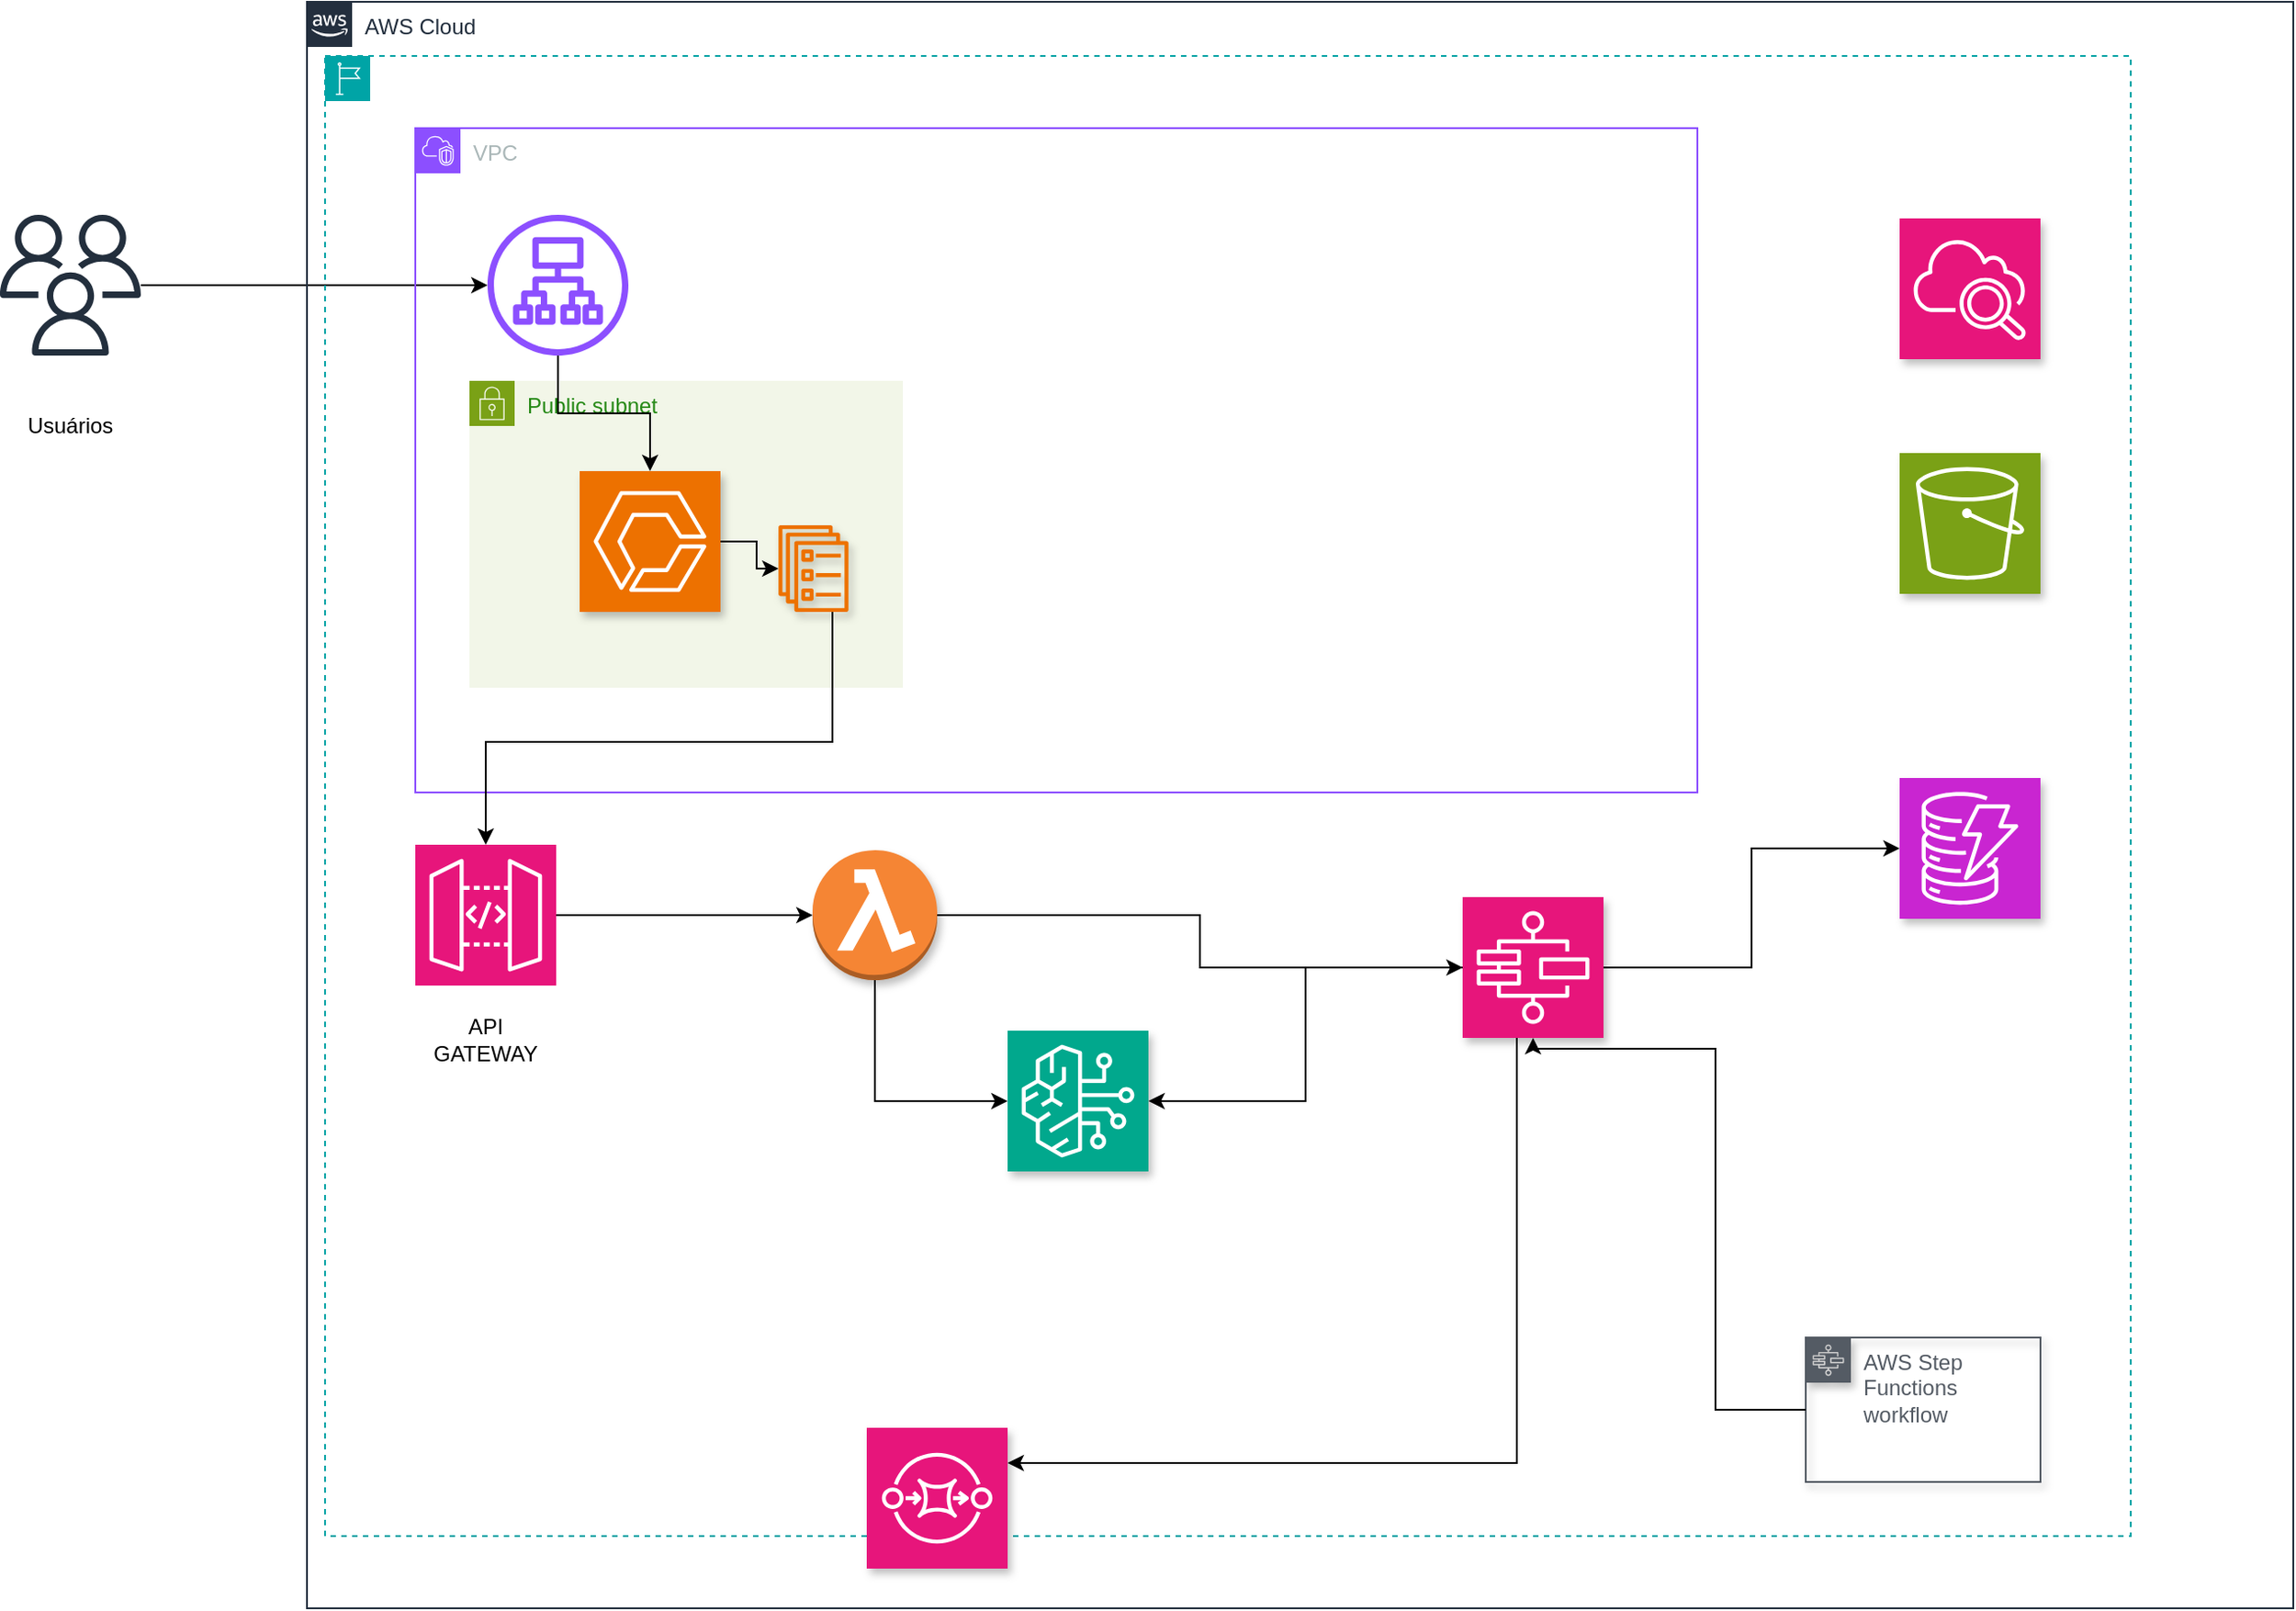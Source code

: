 <mxfile version="26.2.2">
  <diagram name="Página-1" id="IgfvYxSUIOdAzZY1KqZh">
    <mxGraphModel dx="2132" dy="780" grid="1" gridSize="10" guides="1" tooltips="1" connect="1" arrows="1" fold="1" page="1" pageScale="1" pageWidth="827" pageHeight="1169" math="0" shadow="0">
      <root>
        <mxCell id="0" />
        <mxCell id="1" parent="0" />
        <mxCell id="hwh6EzQ2Ev00sZeAhjEP-6" style="edgeStyle=orthogonalEdgeStyle;rounded=0;orthogonalLoop=1;jettySize=auto;html=1;" parent="1" source="hwh6EzQ2Ev00sZeAhjEP-2" target="hwh6EzQ2Ev00sZeAhjEP-5" edge="1">
          <mxGeometry relative="1" as="geometry" />
        </mxCell>
        <mxCell id="hwh6EzQ2Ev00sZeAhjEP-2" value="" style="sketch=0;outlineConnect=0;fontColor=#232F3E;gradientColor=none;fillColor=#232F3D;strokeColor=none;dashed=0;verticalLabelPosition=bottom;verticalAlign=top;align=center;html=1;fontSize=12;fontStyle=0;aspect=fixed;pointerEvents=1;shape=mxgraph.aws4.users;" parent="1" vertex="1">
          <mxGeometry x="-510" y="168" width="78" height="78" as="geometry" />
        </mxCell>
        <mxCell id="X31YN8_nPQc1_KrbUR9K-1" value="AWS Cloud" style="points=[[0,0],[0.25,0],[0.5,0],[0.75,0],[1,0],[1,0.25],[1,0.5],[1,0.75],[1,1],[0.75,1],[0.5,1],[0.25,1],[0,1],[0,0.75],[0,0.5],[0,0.25]];outlineConnect=0;gradientColor=none;html=1;whiteSpace=wrap;fontSize=12;fontStyle=0;container=1;pointerEvents=0;collapsible=0;recursiveResize=0;shape=mxgraph.aws4.group;grIcon=mxgraph.aws4.group_aws_cloud_alt;strokeColor=#232F3E;fillColor=none;verticalAlign=top;align=left;spacingLeft=30;fontColor=#232F3E;dashed=0;" parent="1" vertex="1">
          <mxGeometry x="-340" y="50" width="1100" height="890" as="geometry" />
        </mxCell>
        <mxCell id="X31YN8_nPQc1_KrbUR9K-2" value="" style="points=[[0,0],[0.25,0],[0.5,0],[0.75,0],[1,0],[1,0.25],[1,0.5],[1,0.75],[1,1],[0.75,1],[0.5,1],[0.25,1],[0,1],[0,0.75],[0,0.5],[0,0.25]];outlineConnect=0;gradientColor=none;html=1;whiteSpace=wrap;fontSize=12;fontStyle=0;container=1;pointerEvents=0;collapsible=0;recursiveResize=0;shape=mxgraph.aws4.group;grIcon=mxgraph.aws4.group_region;strokeColor=#00A4A6;fillColor=none;verticalAlign=top;align=left;spacingLeft=30;fontColor=#147EBA;dashed=1;shadow=0;" parent="X31YN8_nPQc1_KrbUR9K-1" vertex="1">
          <mxGeometry x="10" y="30" width="1000" height="820" as="geometry" />
        </mxCell>
        <mxCell id="hwh6EzQ2Ev00sZeAhjEP-1" value="VPC" style="points=[[0,0],[0.25,0],[0.5,0],[0.75,0],[1,0],[1,0.25],[1,0.5],[1,0.75],[1,1],[0.75,1],[0.5,1],[0.25,1],[0,1],[0,0.75],[0,0.5],[0,0.25]];outlineConnect=0;gradientColor=none;html=1;whiteSpace=wrap;fontSize=12;fontStyle=0;container=1;pointerEvents=0;collapsible=0;recursiveResize=0;shape=mxgraph.aws4.group;grIcon=mxgraph.aws4.group_vpc2;strokeColor=#8C4FFF;fillColor=none;verticalAlign=top;align=left;spacingLeft=30;fontColor=#AAB7B8;dashed=0;" parent="X31YN8_nPQc1_KrbUR9K-2" vertex="1">
          <mxGeometry x="50" y="40" width="710" height="368" as="geometry" />
        </mxCell>
        <mxCell id="hwh6EzQ2Ev00sZeAhjEP-5" value="" style="sketch=0;outlineConnect=0;fontColor=#232F3E;gradientColor=none;fillColor=#8C4FFF;strokeColor=none;dashed=0;verticalLabelPosition=bottom;verticalAlign=top;align=center;html=1;fontSize=12;fontStyle=0;aspect=fixed;pointerEvents=1;shape=mxgraph.aws4.application_load_balancer;" parent="hwh6EzQ2Ev00sZeAhjEP-1" vertex="1">
          <mxGeometry x="40" y="48" width="78" height="78" as="geometry" />
        </mxCell>
        <mxCell id="hwh6EzQ2Ev00sZeAhjEP-7" value="Public subnet" style="points=[[0,0],[0.25,0],[0.5,0],[0.75,0],[1,0],[1,0.25],[1,0.5],[1,0.75],[1,1],[0.75,1],[0.5,1],[0.25,1],[0,1],[0,0.75],[0,0.5],[0,0.25]];outlineConnect=0;gradientColor=none;html=1;whiteSpace=wrap;fontSize=12;fontStyle=0;container=1;pointerEvents=0;collapsible=0;recursiveResize=0;shape=mxgraph.aws4.group;grIcon=mxgraph.aws4.group_security_group;grStroke=0;strokeColor=#7AA116;fillColor=#F2F6E8;verticalAlign=top;align=left;spacingLeft=30;fontColor=#248814;dashed=0;" parent="hwh6EzQ2Ev00sZeAhjEP-1" vertex="1">
          <mxGeometry x="30" y="140" width="240" height="170" as="geometry" />
        </mxCell>
        <mxCell id="hwh6EzQ2Ev00sZeAhjEP-44" style="edgeStyle=orthogonalEdgeStyle;rounded=0;orthogonalLoop=1;jettySize=auto;html=1;fontFamily=Helvetica;fontSize=12;fontColor=default;fontStyle=0;" parent="hwh6EzQ2Ev00sZeAhjEP-7" source="hwh6EzQ2Ev00sZeAhjEP-42" target="hwh6EzQ2Ev00sZeAhjEP-43" edge="1">
          <mxGeometry relative="1" as="geometry" />
        </mxCell>
        <mxCell id="hwh6EzQ2Ev00sZeAhjEP-42" value="" style="sketch=0;points=[[0,0,0],[0.25,0,0],[0.5,0,0],[0.75,0,0],[1,0,0],[0,1,0],[0.25,1,0],[0.5,1,0],[0.75,1,0],[1,1,0],[0,0.25,0],[0,0.5,0],[0,0.75,0],[1,0.25,0],[1,0.5,0],[1,0.75,0]];outlineConnect=0;fontColor=#232F3E;fillColor=#ED7100;strokeColor=#ffffff;dashed=0;verticalLabelPosition=bottom;verticalAlign=top;align=center;html=1;fontSize=12;fontStyle=0;aspect=fixed;shape=mxgraph.aws4.resourceIcon;resIcon=mxgraph.aws4.ecs;shadow=1;fontFamily=Helvetica;direction=south;" parent="hwh6EzQ2Ev00sZeAhjEP-7" vertex="1">
          <mxGeometry x="61" y="50" width="78" height="78" as="geometry" />
        </mxCell>
        <mxCell id="hwh6EzQ2Ev00sZeAhjEP-43" value="" style="sketch=0;outlineConnect=0;fontColor=#232F3E;gradientColor=none;fillColor=#ED7100;strokeColor=none;dashed=0;verticalLabelPosition=bottom;verticalAlign=top;align=center;html=1;fontSize=12;fontStyle=0;aspect=fixed;pointerEvents=1;shape=mxgraph.aws4.ecs_service;shadow=1;fontFamily=Helvetica;" parent="hwh6EzQ2Ev00sZeAhjEP-7" vertex="1">
          <mxGeometry x="171" y="80" width="39" height="48" as="geometry" />
        </mxCell>
        <mxCell id="hwh6EzQ2Ev00sZeAhjEP-9" style="edgeStyle=orthogonalEdgeStyle;rounded=0;orthogonalLoop=1;jettySize=auto;html=1;entryX=0;entryY=0.5;entryDx=0;entryDy=0;entryPerimeter=0;" parent="hwh6EzQ2Ev00sZeAhjEP-1" source="hwh6EzQ2Ev00sZeAhjEP-5" target="hwh6EzQ2Ev00sZeAhjEP-42" edge="1">
          <mxGeometry relative="1" as="geometry">
            <mxPoint x="190" y="180" as="targetPoint" />
          </mxGeometry>
        </mxCell>
        <mxCell id="hwh6EzQ2Ev00sZeAhjEP-21" style="edgeStyle=orthogonalEdgeStyle;rounded=0;orthogonalLoop=1;jettySize=auto;html=1;fontFamily=Helvetica;fontSize=12;fontColor=default;fontStyle=0;" parent="X31YN8_nPQc1_KrbUR9K-2" source="hwh6EzQ2Ev00sZeAhjEP-3" target="hwh6EzQ2Ev00sZeAhjEP-20" edge="1">
          <mxGeometry relative="1" as="geometry" />
        </mxCell>
        <mxCell id="hwh6EzQ2Ev00sZeAhjEP-3" value="" style="sketch=0;points=[[0,0,0],[0.25,0,0],[0.5,0,0],[0.75,0,0],[1,0,0],[0,1,0],[0.25,1,0],[0.5,1,0],[0.75,1,0],[1,1,0],[0,0.25,0],[0,0.5,0],[0,0.75,0],[1,0.25,0],[1,0.5,0],[1,0.75,0]];outlineConnect=0;fontColor=#232F3E;fillColor=#E7157B;strokeColor=#ffffff;dashed=0;verticalLabelPosition=bottom;verticalAlign=top;align=center;html=1;fontSize=12;fontStyle=0;aspect=fixed;shape=mxgraph.aws4.resourceIcon;resIcon=mxgraph.aws4.api_gateway;fontFamily=Times New Roman;" parent="X31YN8_nPQc1_KrbUR9K-2" vertex="1">
          <mxGeometry x="50" y="437" width="78" height="78" as="geometry" />
        </mxCell>
        <mxCell id="hwh6EzQ2Ev00sZeAhjEP-32" style="edgeStyle=orthogonalEdgeStyle;rounded=0;orthogonalLoop=1;jettySize=auto;html=1;fontFamily=Helvetica;fontSize=12;fontColor=default;fontStyle=0;" parent="X31YN8_nPQc1_KrbUR9K-2" source="hwh6EzQ2Ev00sZeAhjEP-20" target="hwh6EzQ2Ev00sZeAhjEP-25" edge="1">
          <mxGeometry relative="1" as="geometry" />
        </mxCell>
        <mxCell id="3QyT3hbsopWFDErdznoT-26" style="edgeStyle=orthogonalEdgeStyle;rounded=0;orthogonalLoop=1;jettySize=auto;html=1;fontFamily=Helvetica;fontSize=12;fontColor=default;fontStyle=0;" edge="1" parent="X31YN8_nPQc1_KrbUR9K-2" source="hwh6EzQ2Ev00sZeAhjEP-20" target="hwh6EzQ2Ev00sZeAhjEP-29">
          <mxGeometry relative="1" as="geometry">
            <Array as="points">
              <mxPoint x="305" y="579" />
            </Array>
          </mxGeometry>
        </mxCell>
        <mxCell id="hwh6EzQ2Ev00sZeAhjEP-20" value="" style="outlineConnect=0;dashed=0;verticalLabelPosition=bottom;verticalAlign=top;align=center;html=1;shape=mxgraph.aws3.lambda_function;fillColor=#F58534;gradientColor=none;shadow=1;strokeColor=#b85450;fontFamily=Helvetica;fontSize=12;fontColor=default;fontStyle=0;" parent="X31YN8_nPQc1_KrbUR9K-2" vertex="1">
          <mxGeometry x="270" y="440" width="69" height="72" as="geometry" />
        </mxCell>
        <mxCell id="hwh6EzQ2Ev00sZeAhjEP-23" value="" style="sketch=0;points=[[0,0,0],[0.25,0,0],[0.5,0,0],[0.75,0,0],[1,0,0],[0,1,0],[0.25,1,0],[0.5,1,0],[0.75,1,0],[1,1,0],[0,0.25,0],[0,0.5,0],[0,0.75,0],[1,0.25,0],[1,0.5,0],[1,0.75,0]];outlineConnect=0;fontColor=#232F3E;fillColor=#C925D1;strokeColor=#ffffff;dashed=0;verticalLabelPosition=bottom;verticalAlign=top;align=center;html=1;fontSize=12;fontStyle=0;aspect=fixed;shape=mxgraph.aws4.resourceIcon;resIcon=mxgraph.aws4.dynamodb;shadow=1;fontFamily=Helvetica;" parent="X31YN8_nPQc1_KrbUR9K-2" vertex="1">
          <mxGeometry x="872" y="400" width="78" height="78" as="geometry" />
        </mxCell>
        <mxCell id="hwh6EzQ2Ev00sZeAhjEP-26" style="edgeStyle=orthogonalEdgeStyle;rounded=0;orthogonalLoop=1;jettySize=auto;html=1;fontFamily=Helvetica;fontSize=12;fontColor=default;fontStyle=0;" parent="X31YN8_nPQc1_KrbUR9K-2" source="hwh6EzQ2Ev00sZeAhjEP-25" target="hwh6EzQ2Ev00sZeAhjEP-23" edge="1">
          <mxGeometry relative="1" as="geometry" />
        </mxCell>
        <mxCell id="hwh6EzQ2Ev00sZeAhjEP-25" value="" style="sketch=0;points=[[0,0,0],[0.25,0,0],[0.5,0,0],[0.75,0,0],[1,0,0],[0,1,0],[0.25,1,0],[0.5,1,0],[0.75,1,0],[1,1,0],[0,0.25,0],[0,0.5,0],[0,0.75,0],[1,0.25,0],[1,0.5,0],[1,0.75,0]];outlineConnect=0;fontColor=#232F3E;fillColor=#E7157B;strokeColor=#ffffff;dashed=0;verticalLabelPosition=bottom;verticalAlign=top;align=center;html=1;fontSize=12;fontStyle=0;aspect=fixed;shape=mxgraph.aws4.resourceIcon;resIcon=mxgraph.aws4.step_functions;shadow=1;fontFamily=Helvetica;" parent="X31YN8_nPQc1_KrbUR9K-2" vertex="1">
          <mxGeometry x="630" y="466" width="78" height="78" as="geometry" />
        </mxCell>
        <mxCell id="hwh6EzQ2Ev00sZeAhjEP-27" value="AWS Step Functions workflow" style="sketch=0;outlineConnect=0;gradientColor=none;html=1;whiteSpace=wrap;fontSize=12;fontStyle=0;shape=mxgraph.aws4.group;grIcon=mxgraph.aws4.group_aws_step_functions_workflow;strokeColor=#545B64;fillColor=none;verticalAlign=top;align=left;spacingLeft=30;fontColor=#545B64;dashed=0;shadow=1;fontFamily=Helvetica;" parent="X31YN8_nPQc1_KrbUR9K-2" vertex="1">
          <mxGeometry x="820" y="710" width="130" height="80" as="geometry" />
        </mxCell>
        <mxCell id="hwh6EzQ2Ev00sZeAhjEP-28" style="edgeStyle=orthogonalEdgeStyle;rounded=0;orthogonalLoop=1;jettySize=auto;html=1;entryX=0.5;entryY=1;entryDx=0;entryDy=0;entryPerimeter=0;fontFamily=Helvetica;fontSize=12;fontColor=default;fontStyle=0;" parent="X31YN8_nPQc1_KrbUR9K-2" source="hwh6EzQ2Ev00sZeAhjEP-27" target="hwh6EzQ2Ev00sZeAhjEP-25" edge="1">
          <mxGeometry relative="1" as="geometry">
            <Array as="points">
              <mxPoint x="770" y="750" />
              <mxPoint x="770" y="550" />
              <mxPoint x="669" y="550" />
            </Array>
          </mxGeometry>
        </mxCell>
        <mxCell id="hwh6EzQ2Ev00sZeAhjEP-29" value="" style="sketch=0;points=[[0,0,0],[0.25,0,0],[0.5,0,0],[0.75,0,0],[1,0,0],[0,1,0],[0.25,1,0],[0.5,1,0],[0.75,1,0],[1,1,0],[0,0.25,0],[0,0.5,0],[0,0.75,0],[1,0.25,0],[1,0.5,0],[1,0.75,0]];outlineConnect=0;fontColor=#232F3E;fillColor=#01A88D;strokeColor=#ffffff;dashed=0;verticalLabelPosition=bottom;verticalAlign=top;align=center;html=1;fontSize=12;fontStyle=0;aspect=fixed;shape=mxgraph.aws4.resourceIcon;resIcon=mxgraph.aws4.bedrock;shadow=1;fontFamily=Helvetica;" parent="X31YN8_nPQc1_KrbUR9K-2" vertex="1">
          <mxGeometry x="378" y="540" width="78" height="78" as="geometry" />
        </mxCell>
        <mxCell id="hwh6EzQ2Ev00sZeAhjEP-34" value="" style="sketch=0;points=[[0,0,0],[0.25,0,0],[0.5,0,0],[0.75,0,0],[1,0,0],[0,1,0],[0.25,1,0],[0.5,1,0],[0.75,1,0],[1,1,0],[0,0.25,0],[0,0.5,0],[0,0.75,0],[1,0.25,0],[1,0.5,0],[1,0.75,0]];outlineConnect=0;fontColor=#232F3E;fillColor=#E7157B;strokeColor=#ffffff;dashed=0;verticalLabelPosition=bottom;verticalAlign=top;align=center;html=1;fontSize=12;fontStyle=0;aspect=fixed;shape=mxgraph.aws4.resourceIcon;resIcon=mxgraph.aws4.sqs;shadow=1;fontFamily=Helvetica;" parent="X31YN8_nPQc1_KrbUR9K-2" vertex="1">
          <mxGeometry x="300" y="760" width="78" height="78" as="geometry" />
        </mxCell>
        <mxCell id="hwh6EzQ2Ev00sZeAhjEP-36" value="" style="sketch=0;points=[[0,0,0],[0.25,0,0],[0.5,0,0],[0.75,0,0],[1,0,0],[0,1,0],[0.25,1,0],[0.5,1,0],[0.75,1,0],[1,1,0],[0,0.25,0],[0,0.5,0],[0,0.75,0],[1,0.25,0],[1,0.5,0],[1,0.75,0]];points=[[0,0,0],[0.25,0,0],[0.5,0,0],[0.75,0,0],[1,0,0],[0,1,0],[0.25,1,0],[0.5,1,0],[0.75,1,0],[1,1,0],[0,0.25,0],[0,0.5,0],[0,0.75,0],[1,0.25,0],[1,0.5,0],[1,0.75,0]];outlineConnect=0;fontColor=#232F3E;fillColor=#E7157B;strokeColor=#ffffff;dashed=0;verticalLabelPosition=bottom;verticalAlign=top;align=center;html=1;fontSize=12;fontStyle=0;aspect=fixed;shape=mxgraph.aws4.resourceIcon;resIcon=mxgraph.aws4.cloudwatch_2;shadow=1;fontFamily=Helvetica;" parent="X31YN8_nPQc1_KrbUR9K-2" vertex="1">
          <mxGeometry x="872" y="90" width="78" height="78" as="geometry" />
        </mxCell>
        <mxCell id="hwh6EzQ2Ev00sZeAhjEP-37" value="" style="sketch=0;points=[[0,0,0],[0.25,0,0],[0.5,0,0],[0.75,0,0],[1,0,0],[0,1,0],[0.25,1,0],[0.5,1,0],[0.75,1,0],[1,1,0],[0,0.25,0],[0,0.5,0],[0,0.75,0],[1,0.25,0],[1,0.5,0],[1,0.75,0]];outlineConnect=0;fontColor=#232F3E;fillColor=#7AA116;strokeColor=#ffffff;dashed=0;verticalLabelPosition=bottom;verticalAlign=top;align=center;html=1;fontSize=12;fontStyle=0;aspect=fixed;shape=mxgraph.aws4.resourceIcon;resIcon=mxgraph.aws4.s3;shadow=1;fontFamily=Helvetica;" parent="X31YN8_nPQc1_KrbUR9K-2" vertex="1">
          <mxGeometry x="872" y="220" width="78" height="78" as="geometry" />
        </mxCell>
        <mxCell id="hwh6EzQ2Ev00sZeAhjEP-45" style="edgeStyle=orthogonalEdgeStyle;rounded=0;orthogonalLoop=1;jettySize=auto;html=1;fontFamily=Helvetica;fontSize=12;fontColor=default;fontStyle=0;" parent="X31YN8_nPQc1_KrbUR9K-2" source="hwh6EzQ2Ev00sZeAhjEP-43" target="hwh6EzQ2Ev00sZeAhjEP-3" edge="1">
          <mxGeometry relative="1" as="geometry">
            <Array as="points">
              <mxPoint x="281" y="380" />
              <mxPoint x="89" y="380" />
            </Array>
          </mxGeometry>
        </mxCell>
        <mxCell id="3QyT3hbsopWFDErdznoT-4" value="API GATEWAY" style="text;html=1;align=center;verticalAlign=middle;whiteSpace=wrap;rounded=0;fontFamily=Helvetica;fontSize=12;fontColor=default;fontStyle=0;" vertex="1" parent="X31YN8_nPQc1_KrbUR9K-2">
          <mxGeometry x="59" y="530" width="60" height="30" as="geometry" />
        </mxCell>
        <mxCell id="3QyT3hbsopWFDErdznoT-27" style="edgeStyle=orthogonalEdgeStyle;rounded=0;orthogonalLoop=1;jettySize=auto;html=1;entryX=1;entryY=0.5;entryDx=0;entryDy=0;entryPerimeter=0;fontFamily=Helvetica;fontSize=12;fontColor=default;fontStyle=0;" edge="1" parent="X31YN8_nPQc1_KrbUR9K-2" source="hwh6EzQ2Ev00sZeAhjEP-25" target="hwh6EzQ2Ev00sZeAhjEP-29">
          <mxGeometry relative="1" as="geometry" />
        </mxCell>
        <mxCell id="3QyT3hbsopWFDErdznoT-28" style="edgeStyle=orthogonalEdgeStyle;rounded=0;orthogonalLoop=1;jettySize=auto;html=1;entryX=1;entryY=0.25;entryDx=0;entryDy=0;entryPerimeter=0;fontFamily=Helvetica;fontSize=12;fontColor=default;fontStyle=0;" edge="1" parent="X31YN8_nPQc1_KrbUR9K-2" source="hwh6EzQ2Ev00sZeAhjEP-25" target="hwh6EzQ2Ev00sZeAhjEP-34">
          <mxGeometry relative="1" as="geometry">
            <Array as="points">
              <mxPoint x="660" y="780" />
            </Array>
          </mxGeometry>
        </mxCell>
        <mxCell id="3QyT3hbsopWFDErdznoT-1" value="Usuários" style="text;html=1;align=center;verticalAlign=middle;whiteSpace=wrap;rounded=0;fontFamily=Helvetica;fontSize=12;fontColor=default;fontStyle=0;" vertex="1" parent="1">
          <mxGeometry x="-501" y="270" width="60" height="30" as="geometry" />
        </mxCell>
      </root>
    </mxGraphModel>
  </diagram>
</mxfile>

